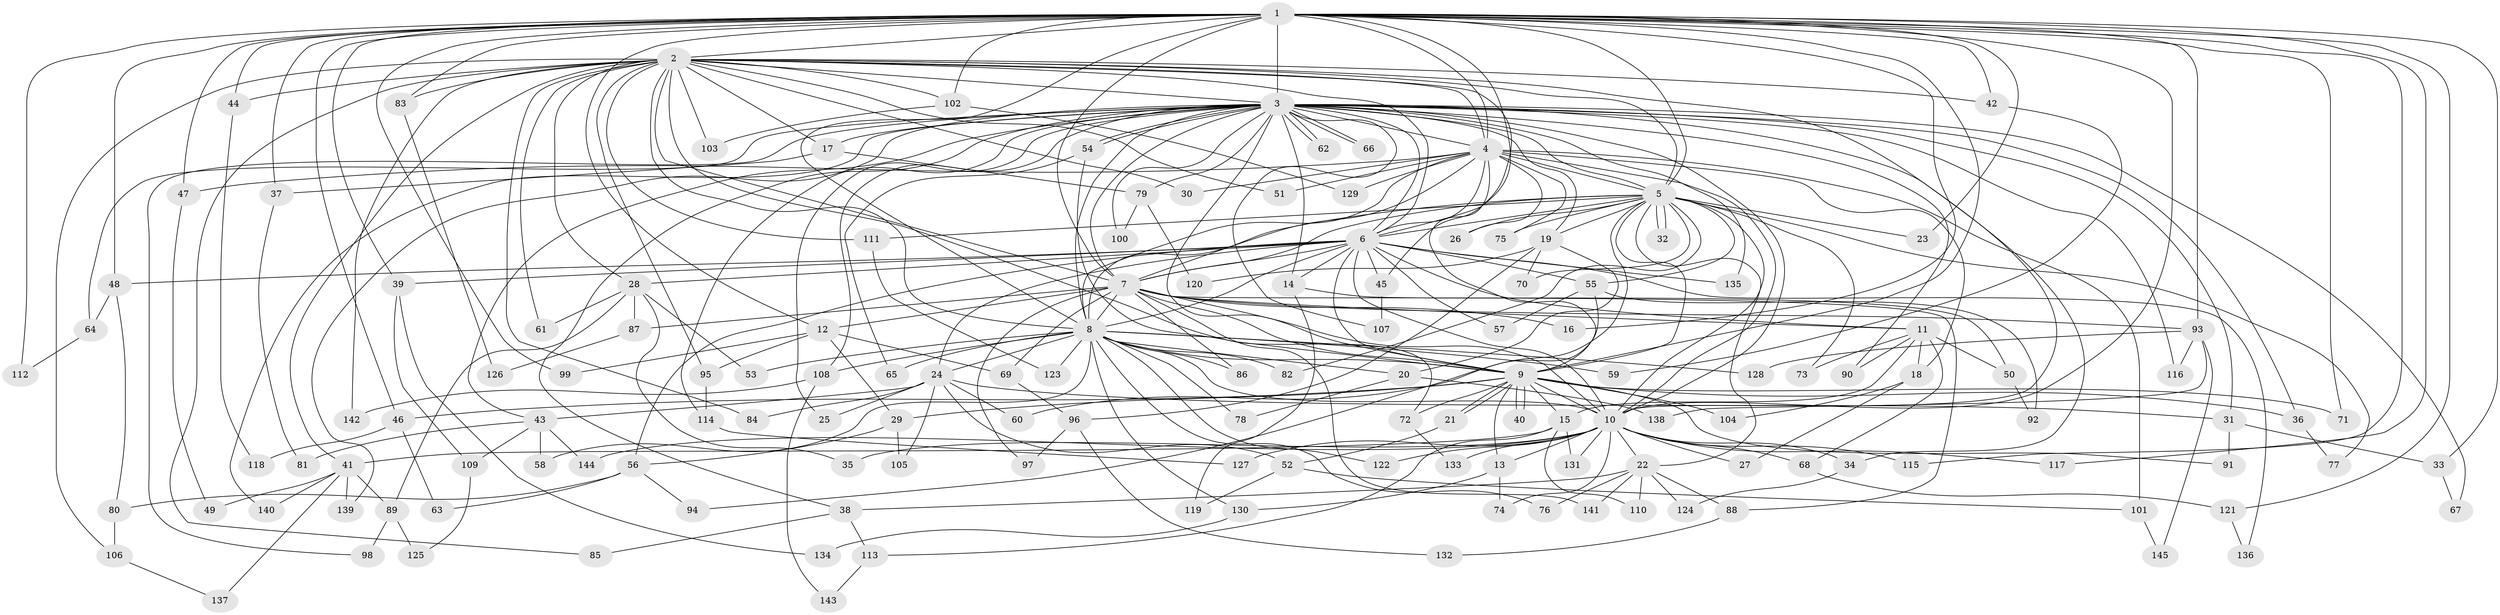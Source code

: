 // coarse degree distribution, {27: 0.019801980198019802, 33: 0.009900990099009901, 17: 0.009900990099009901, 23: 0.009900990099009901, 28: 0.009900990099009901, 18: 0.009900990099009901, 22: 0.019801980198019802, 20: 0.009900990099009901, 15: 0.009900990099009901, 6: 0.0297029702970297, 4: 0.1485148514851485, 5: 0.039603960396039604, 3: 0.21782178217821782, 8: 0.019801980198019802, 2: 0.43564356435643564}
// Generated by graph-tools (version 1.1) at 2025/17/03/04/25 18:17:18]
// undirected, 145 vertices, 315 edges
graph export_dot {
graph [start="1"]
  node [color=gray90,style=filled];
  1;
  2;
  3;
  4;
  5;
  6;
  7;
  8;
  9;
  10;
  11;
  12;
  13;
  14;
  15;
  16;
  17;
  18;
  19;
  20;
  21;
  22;
  23;
  24;
  25;
  26;
  27;
  28;
  29;
  30;
  31;
  32;
  33;
  34;
  35;
  36;
  37;
  38;
  39;
  40;
  41;
  42;
  43;
  44;
  45;
  46;
  47;
  48;
  49;
  50;
  51;
  52;
  53;
  54;
  55;
  56;
  57;
  58;
  59;
  60;
  61;
  62;
  63;
  64;
  65;
  66;
  67;
  68;
  69;
  70;
  71;
  72;
  73;
  74;
  75;
  76;
  77;
  78;
  79;
  80;
  81;
  82;
  83;
  84;
  85;
  86;
  87;
  88;
  89;
  90;
  91;
  92;
  93;
  94;
  95;
  96;
  97;
  98;
  99;
  100;
  101;
  102;
  103;
  104;
  105;
  106;
  107;
  108;
  109;
  110;
  111;
  112;
  113;
  114;
  115;
  116;
  117;
  118;
  119;
  120;
  121;
  122;
  123;
  124;
  125;
  126;
  127;
  128;
  129;
  130;
  131;
  132;
  133;
  134;
  135;
  136;
  137;
  138;
  139;
  140;
  141;
  142;
  143;
  144;
  145;
  1 -- 2;
  1 -- 3;
  1 -- 4;
  1 -- 5;
  1 -- 6;
  1 -- 7;
  1 -- 8;
  1 -- 9;
  1 -- 10;
  1 -- 12;
  1 -- 16;
  1 -- 23;
  1 -- 33;
  1 -- 37;
  1 -- 39;
  1 -- 42;
  1 -- 44;
  1 -- 46;
  1 -- 47;
  1 -- 48;
  1 -- 71;
  1 -- 83;
  1 -- 93;
  1 -- 99;
  1 -- 102;
  1 -- 112;
  1 -- 115;
  1 -- 117;
  1 -- 121;
  2 -- 3;
  2 -- 4;
  2 -- 5;
  2 -- 6;
  2 -- 7;
  2 -- 8;
  2 -- 9;
  2 -- 10;
  2 -- 17;
  2 -- 28;
  2 -- 30;
  2 -- 41;
  2 -- 42;
  2 -- 44;
  2 -- 45;
  2 -- 51;
  2 -- 61;
  2 -- 83;
  2 -- 84;
  2 -- 85;
  2 -- 95;
  2 -- 102;
  2 -- 103;
  2 -- 106;
  2 -- 111;
  2 -- 142;
  3 -- 4;
  3 -- 5;
  3 -- 6;
  3 -- 7;
  3 -- 8;
  3 -- 9;
  3 -- 10;
  3 -- 14;
  3 -- 17;
  3 -- 19;
  3 -- 25;
  3 -- 31;
  3 -- 34;
  3 -- 36;
  3 -- 38;
  3 -- 43;
  3 -- 54;
  3 -- 54;
  3 -- 62;
  3 -- 62;
  3 -- 64;
  3 -- 66;
  3 -- 66;
  3 -- 67;
  3 -- 79;
  3 -- 90;
  3 -- 98;
  3 -- 100;
  3 -- 107;
  3 -- 108;
  3 -- 114;
  3 -- 116;
  3 -- 135;
  3 -- 139;
  3 -- 140;
  4 -- 5;
  4 -- 6;
  4 -- 7;
  4 -- 8;
  4 -- 9;
  4 -- 10;
  4 -- 18;
  4 -- 26;
  4 -- 30;
  4 -- 47;
  4 -- 51;
  4 -- 75;
  4 -- 101;
  4 -- 129;
  5 -- 6;
  5 -- 7;
  5 -- 8;
  5 -- 9;
  5 -- 10;
  5 -- 19;
  5 -- 22;
  5 -- 23;
  5 -- 26;
  5 -- 32;
  5 -- 32;
  5 -- 55;
  5 -- 60;
  5 -- 70;
  5 -- 73;
  5 -- 75;
  5 -- 77;
  5 -- 82;
  5 -- 111;
  6 -- 7;
  6 -- 8;
  6 -- 9;
  6 -- 10;
  6 -- 11;
  6 -- 14;
  6 -- 24;
  6 -- 28;
  6 -- 39;
  6 -- 45;
  6 -- 48;
  6 -- 55;
  6 -- 56;
  6 -- 57;
  6 -- 135;
  6 -- 136;
  7 -- 8;
  7 -- 9;
  7 -- 10;
  7 -- 11;
  7 -- 12;
  7 -- 16;
  7 -- 69;
  7 -- 86;
  7 -- 87;
  7 -- 88;
  7 -- 93;
  7 -- 97;
  7 -- 141;
  8 -- 9;
  8 -- 10;
  8 -- 20;
  8 -- 24;
  8 -- 53;
  8 -- 58;
  8 -- 59;
  8 -- 65;
  8 -- 76;
  8 -- 78;
  8 -- 82;
  8 -- 86;
  8 -- 108;
  8 -- 122;
  8 -- 123;
  8 -- 128;
  8 -- 130;
  9 -- 10;
  9 -- 13;
  9 -- 15;
  9 -- 21;
  9 -- 21;
  9 -- 29;
  9 -- 36;
  9 -- 40;
  9 -- 40;
  9 -- 46;
  9 -- 71;
  9 -- 72;
  9 -- 91;
  9 -- 104;
  10 -- 13;
  10 -- 22;
  10 -- 27;
  10 -- 34;
  10 -- 35;
  10 -- 68;
  10 -- 74;
  10 -- 115;
  10 -- 117;
  10 -- 122;
  10 -- 127;
  10 -- 131;
  10 -- 133;
  10 -- 144;
  11 -- 15;
  11 -- 18;
  11 -- 50;
  11 -- 68;
  11 -- 73;
  11 -- 90;
  12 -- 29;
  12 -- 69;
  12 -- 95;
  12 -- 99;
  13 -- 74;
  13 -- 130;
  14 -- 50;
  14 -- 119;
  15 -- 41;
  15 -- 110;
  15 -- 113;
  15 -- 131;
  17 -- 37;
  17 -- 79;
  18 -- 27;
  18 -- 104;
  19 -- 20;
  19 -- 70;
  19 -- 96;
  19 -- 120;
  20 -- 78;
  20 -- 138;
  21 -- 52;
  22 -- 38;
  22 -- 76;
  22 -- 88;
  22 -- 110;
  22 -- 124;
  22 -- 141;
  24 -- 25;
  24 -- 31;
  24 -- 43;
  24 -- 52;
  24 -- 60;
  24 -- 84;
  24 -- 105;
  28 -- 35;
  28 -- 53;
  28 -- 61;
  28 -- 87;
  28 -- 89;
  29 -- 56;
  29 -- 105;
  31 -- 33;
  31 -- 91;
  33 -- 67;
  34 -- 124;
  36 -- 77;
  37 -- 81;
  38 -- 85;
  38 -- 113;
  39 -- 109;
  39 -- 134;
  41 -- 49;
  41 -- 89;
  41 -- 137;
  41 -- 139;
  41 -- 140;
  42 -- 59;
  43 -- 58;
  43 -- 81;
  43 -- 109;
  43 -- 144;
  44 -- 118;
  45 -- 107;
  46 -- 63;
  46 -- 118;
  47 -- 49;
  48 -- 64;
  48 -- 80;
  50 -- 92;
  52 -- 101;
  52 -- 119;
  54 -- 65;
  54 -- 72;
  55 -- 57;
  55 -- 92;
  55 -- 94;
  56 -- 63;
  56 -- 80;
  56 -- 94;
  64 -- 112;
  68 -- 121;
  69 -- 96;
  72 -- 133;
  79 -- 100;
  79 -- 120;
  80 -- 106;
  83 -- 126;
  87 -- 126;
  88 -- 132;
  89 -- 98;
  89 -- 125;
  93 -- 116;
  93 -- 128;
  93 -- 138;
  93 -- 145;
  95 -- 114;
  96 -- 97;
  96 -- 132;
  101 -- 145;
  102 -- 103;
  102 -- 129;
  106 -- 137;
  108 -- 142;
  108 -- 143;
  109 -- 125;
  111 -- 123;
  113 -- 143;
  114 -- 127;
  121 -- 136;
  130 -- 134;
}
